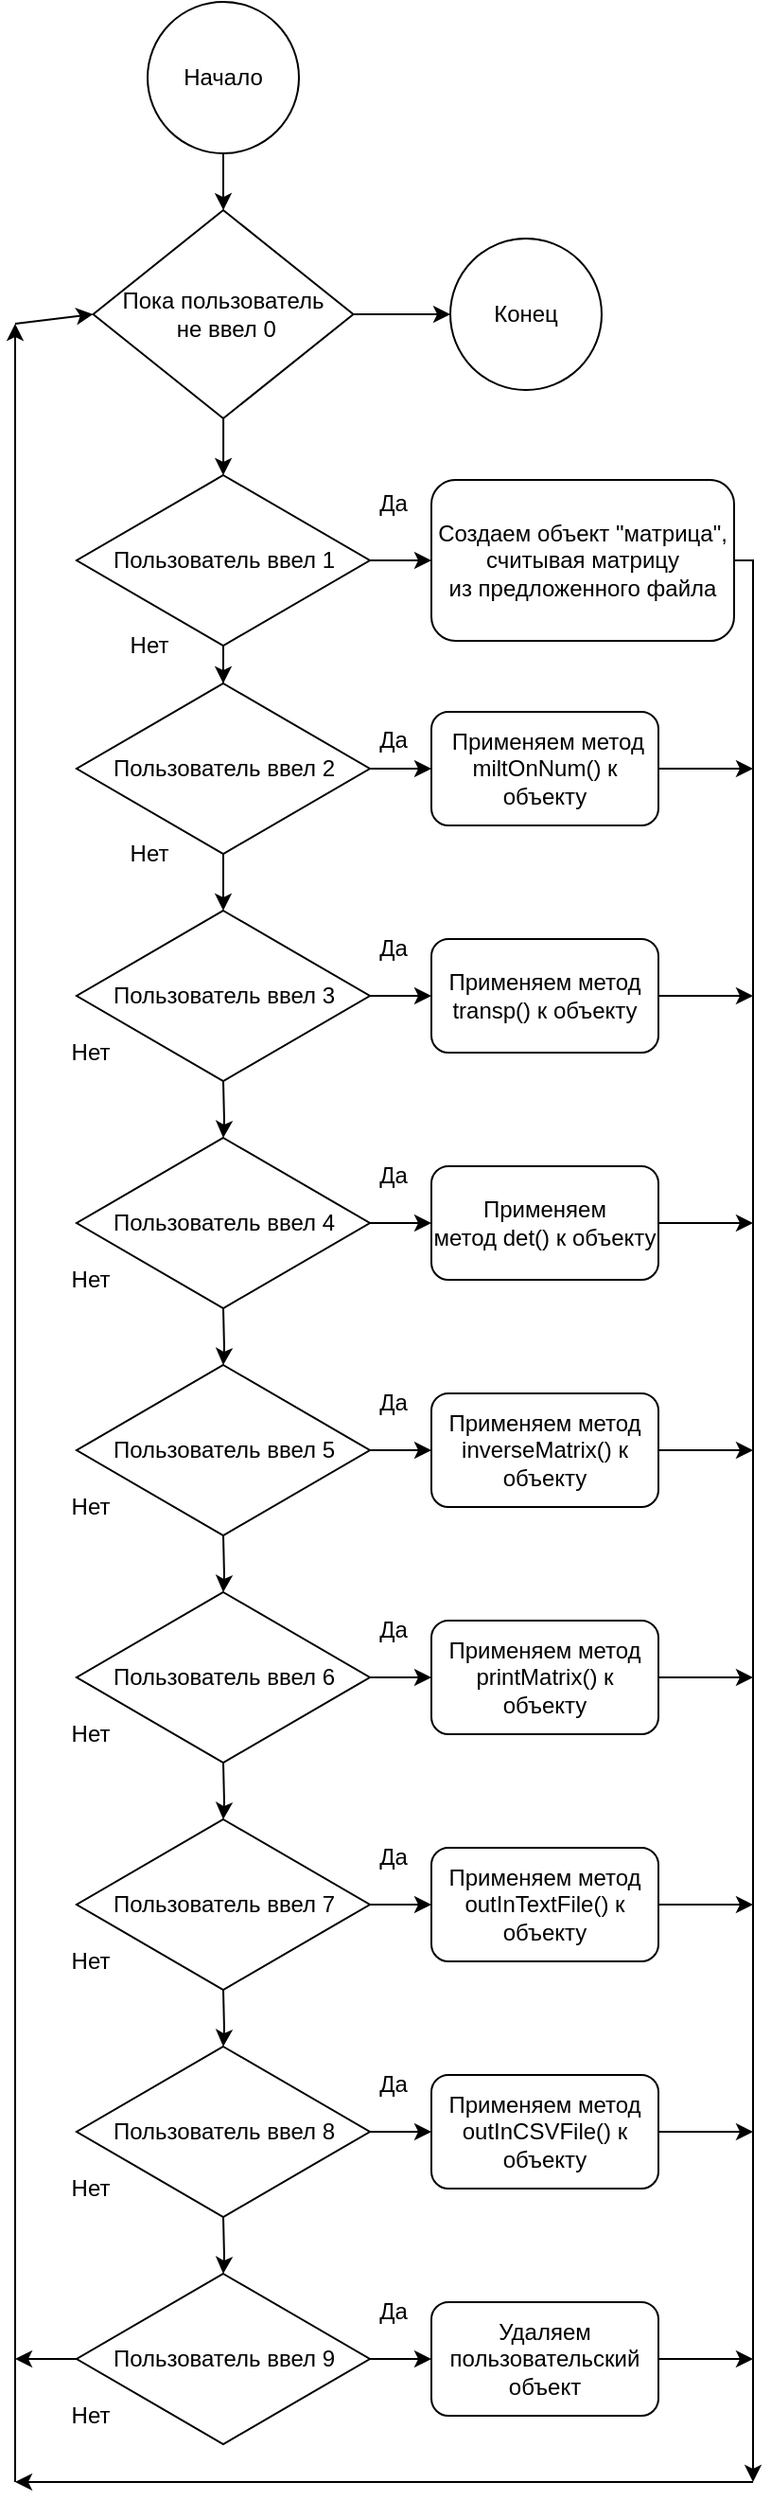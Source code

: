 <mxfile version="22.0.4" type="github">
  <diagram name="Страница 1" id="t51-01wL2G1vsegapOZN">
    <mxGraphModel dx="1434" dy="790" grid="1" gridSize="10" guides="1" tooltips="1" connect="1" arrows="1" fold="1" page="1" pageScale="1" pageWidth="827" pageHeight="1169" math="0" shadow="0">
      <root>
        <mxCell id="0" />
        <mxCell id="1" parent="0" />
        <mxCell id="7dKSkmbmstNWWW0OIYT7-43" value="" style="edgeStyle=orthogonalEdgeStyle;rounded=0;orthogonalLoop=1;jettySize=auto;html=1;" parent="1" source="7dKSkmbmstNWWW0OIYT7-3" target="7dKSkmbmstNWWW0OIYT7-35" edge="1">
          <mxGeometry relative="1" as="geometry" />
        </mxCell>
        <mxCell id="7dKSkmbmstNWWW0OIYT7-3" value="Начало" style="ellipse;whiteSpace=wrap;html=1;aspect=fixed;" parent="1" vertex="1">
          <mxGeometry x="160" y="100" width="80" height="80" as="geometry" />
        </mxCell>
        <mxCell id="7dKSkmbmstNWWW0OIYT7-36" value="" style="edgeStyle=orthogonalEdgeStyle;rounded=0;orthogonalLoop=1;jettySize=auto;html=1;" parent="1" source="7dKSkmbmstNWWW0OIYT7-31" target="7dKSkmbmstNWWW0OIYT7-33" edge="1">
          <mxGeometry relative="1" as="geometry" />
        </mxCell>
        <mxCell id="7dKSkmbmstNWWW0OIYT7-47" value="" style="edgeStyle=orthogonalEdgeStyle;rounded=0;orthogonalLoop=1;jettySize=auto;html=1;" parent="1" source="7dKSkmbmstNWWW0OIYT7-31" target="7dKSkmbmstNWWW0OIYT7-46" edge="1">
          <mxGeometry relative="1" as="geometry" />
        </mxCell>
        <mxCell id="7dKSkmbmstNWWW0OIYT7-31" value="Пользователь ввел 1" style="rhombus;whiteSpace=wrap;html=1;" parent="1" vertex="1">
          <mxGeometry x="122.5" y="350" width="155" height="90" as="geometry" />
        </mxCell>
        <mxCell id="7dKSkmbmstNWWW0OIYT7-37" value="" style="edgeStyle=orthogonalEdgeStyle;rounded=0;orthogonalLoop=1;jettySize=auto;html=1;" parent="1" source="7dKSkmbmstNWWW0OIYT7-33" target="7dKSkmbmstNWWW0OIYT7-34" edge="1">
          <mxGeometry relative="1" as="geometry" />
        </mxCell>
        <mxCell id="7dKSkmbmstNWWW0OIYT7-49" value="" style="edgeStyle=orthogonalEdgeStyle;rounded=0;orthogonalLoop=1;jettySize=auto;html=1;" parent="1" source="7dKSkmbmstNWWW0OIYT7-33" target="7dKSkmbmstNWWW0OIYT7-48" edge="1">
          <mxGeometry relative="1" as="geometry" />
        </mxCell>
        <mxCell id="7dKSkmbmstNWWW0OIYT7-33" value="Пользователь ввел 2" style="rhombus;whiteSpace=wrap;html=1;" parent="1" vertex="1">
          <mxGeometry x="122.5" y="460" width="155" height="90" as="geometry" />
        </mxCell>
        <mxCell id="7dKSkmbmstNWWW0OIYT7-51" value="" style="edgeStyle=orthogonalEdgeStyle;rounded=0;orthogonalLoop=1;jettySize=auto;html=1;" parent="1" source="7dKSkmbmstNWWW0OIYT7-34" target="7dKSkmbmstNWWW0OIYT7-50" edge="1">
          <mxGeometry relative="1" as="geometry" />
        </mxCell>
        <mxCell id="7dKSkmbmstNWWW0OIYT7-34" value="Пользователь ввел 3" style="rhombus;whiteSpace=wrap;html=1;" parent="1" vertex="1">
          <mxGeometry x="122.5" y="580" width="155" height="90" as="geometry" />
        </mxCell>
        <mxCell id="7dKSkmbmstNWWW0OIYT7-45" value="" style="edgeStyle=orthogonalEdgeStyle;rounded=0;orthogonalLoop=1;jettySize=auto;html=1;" parent="1" source="7dKSkmbmstNWWW0OIYT7-35" target="7dKSkmbmstNWWW0OIYT7-31" edge="1">
          <mxGeometry relative="1" as="geometry" />
        </mxCell>
        <mxCell id="7dKSkmbmstNWWW0OIYT7-55" value="" style="edgeStyle=orthogonalEdgeStyle;rounded=0;orthogonalLoop=1;jettySize=auto;html=1;" parent="1" source="7dKSkmbmstNWWW0OIYT7-35" target="7dKSkmbmstNWWW0OIYT7-54" edge="1">
          <mxGeometry relative="1" as="geometry" />
        </mxCell>
        <mxCell id="7dKSkmbmstNWWW0OIYT7-35" value="Пока пользователь&lt;br&gt;&amp;nbsp;не ввел 0" style="rhombus;whiteSpace=wrap;html=1;" parent="1" vertex="1">
          <mxGeometry x="131.25" y="210" width="137.5" height="110" as="geometry" />
        </mxCell>
        <mxCell id="7dKSkmbmstNWWW0OIYT7-39" value="Нет" style="text;html=1;strokeColor=none;fillColor=none;align=center;verticalAlign=middle;whiteSpace=wrap;rounded=0;" parent="1" vertex="1">
          <mxGeometry x="131.25" y="425" width="60" height="30" as="geometry" />
        </mxCell>
        <mxCell id="7dKSkmbmstNWWW0OIYT7-40" value="Нет" style="text;html=1;strokeColor=none;fillColor=none;align=center;verticalAlign=middle;whiteSpace=wrap;rounded=0;" parent="1" vertex="1">
          <mxGeometry x="131.25" y="535" width="60" height="30" as="geometry" />
        </mxCell>
        <mxCell id="7dKSkmbmstNWWW0OIYT7-46" value="&lt;div&gt;Создаем объект &quot;матрица&quot;, считывая матрицу &lt;br&gt;&lt;/div&gt;&lt;div&gt;из предложенного файла&lt;br&gt;&lt;/div&gt;" style="rounded=1;whiteSpace=wrap;html=1;" parent="1" vertex="1">
          <mxGeometry x="310" y="352.5" width="160" height="85" as="geometry" />
        </mxCell>
        <mxCell id="7dKSkmbmstNWWW0OIYT7-48" value="&lt;div&gt;&amp;nbsp;Применяем метод&lt;div&gt;miltOnNum() к объекту&lt;br&gt;&lt;/div&gt;&lt;/div&gt;" style="rounded=1;whiteSpace=wrap;html=1;" parent="1" vertex="1">
          <mxGeometry x="310" y="475" width="120" height="60" as="geometry" />
        </mxCell>
        <mxCell id="7dKSkmbmstNWWW0OIYT7-50" value="&lt;div&gt;Применяем метод&lt;/div&gt;&lt;div&gt;transp() к объекту&lt;br&gt;&lt;/div&gt;" style="rounded=1;whiteSpace=wrap;html=1;" parent="1" vertex="1">
          <mxGeometry x="310" y="595" width="120" height="60" as="geometry" />
        </mxCell>
        <mxCell id="7dKSkmbmstNWWW0OIYT7-53" value="Нет" style="text;html=1;strokeColor=none;fillColor=none;align=center;verticalAlign=middle;whiteSpace=wrap;rounded=0;" parent="1" vertex="1">
          <mxGeometry x="100" y="640" width="60" height="30" as="geometry" />
        </mxCell>
        <mxCell id="7dKSkmbmstNWWW0OIYT7-54" value="Конец" style="ellipse;whiteSpace=wrap;html=1;" parent="1" vertex="1">
          <mxGeometry x="320" y="225" width="80" height="80" as="geometry" />
        </mxCell>
        <mxCell id="7dKSkmbmstNWWW0OIYT7-57" value="" style="endArrow=classic;html=1;rounded=0;exitX=1;exitY=0.5;exitDx=0;exitDy=0;" parent="1" source="7dKSkmbmstNWWW0OIYT7-48" edge="1">
          <mxGeometry width="50" height="50" relative="1" as="geometry">
            <mxPoint x="490" y="550" as="sourcePoint" />
            <mxPoint x="480" y="505" as="targetPoint" />
          </mxGeometry>
        </mxCell>
        <mxCell id="7dKSkmbmstNWWW0OIYT7-58" value="" style="endArrow=classic;html=1;rounded=0;exitX=1;exitY=0.5;exitDx=0;exitDy=0;" parent="1" source="7dKSkmbmstNWWW0OIYT7-50" edge="1">
          <mxGeometry width="50" height="50" relative="1" as="geometry">
            <mxPoint x="560" y="760" as="sourcePoint" />
            <mxPoint x="480" y="625" as="targetPoint" />
          </mxGeometry>
        </mxCell>
        <mxCell id="7dKSkmbmstNWWW0OIYT7-59" value="Да" style="text;html=1;strokeColor=none;fillColor=none;align=center;verticalAlign=middle;whiteSpace=wrap;rounded=0;" parent="1" vertex="1">
          <mxGeometry x="260" y="585" width="60" height="30" as="geometry" />
        </mxCell>
        <mxCell id="7dKSkmbmstNWWW0OIYT7-60" value="Да" style="text;html=1;strokeColor=none;fillColor=none;align=center;verticalAlign=middle;whiteSpace=wrap;rounded=0;" parent="1" vertex="1">
          <mxGeometry x="260" y="475" width="60" height="30" as="geometry" />
        </mxCell>
        <mxCell id="7dKSkmbmstNWWW0OIYT7-61" value="Да" style="text;html=1;strokeColor=none;fillColor=none;align=center;verticalAlign=middle;whiteSpace=wrap;rounded=0;" parent="1" vertex="1">
          <mxGeometry x="260" y="350" width="60" height="30" as="geometry" />
        </mxCell>
        <mxCell id="PQF8f3apr9HaPXDTzWSu-23" value="" style="edgeStyle=orthogonalEdgeStyle;rounded=0;orthogonalLoop=1;jettySize=auto;html=1;" edge="1" parent="1" target="PQF8f3apr9HaPXDTzWSu-25">
          <mxGeometry relative="1" as="geometry">
            <mxPoint x="200" y="670" as="sourcePoint" />
          </mxGeometry>
        </mxCell>
        <mxCell id="PQF8f3apr9HaPXDTzWSu-24" value="" style="edgeStyle=orthogonalEdgeStyle;rounded=0;orthogonalLoop=1;jettySize=auto;html=1;" edge="1" parent="1" source="PQF8f3apr9HaPXDTzWSu-25" target="PQF8f3apr9HaPXDTzWSu-26">
          <mxGeometry relative="1" as="geometry" />
        </mxCell>
        <mxCell id="PQF8f3apr9HaPXDTzWSu-25" value="Пользователь ввел 4" style="rhombus;whiteSpace=wrap;html=1;" vertex="1" parent="1">
          <mxGeometry x="122.5" y="700" width="155" height="90" as="geometry" />
        </mxCell>
        <mxCell id="PQF8f3apr9HaPXDTzWSu-26" value="&lt;div&gt;Применяем метод&amp;nbsp;det() к объекту&lt;br&gt;&lt;/div&gt;" style="rounded=1;whiteSpace=wrap;html=1;" vertex="1" parent="1">
          <mxGeometry x="310" y="715" width="120" height="60" as="geometry" />
        </mxCell>
        <mxCell id="PQF8f3apr9HaPXDTzWSu-27" value="Нет" style="text;html=1;strokeColor=none;fillColor=none;align=center;verticalAlign=middle;whiteSpace=wrap;rounded=0;" vertex="1" parent="1">
          <mxGeometry x="100" y="760" width="60" height="30" as="geometry" />
        </mxCell>
        <mxCell id="PQF8f3apr9HaPXDTzWSu-28" value="" style="endArrow=classic;html=1;rounded=0;exitX=1;exitY=0.5;exitDx=0;exitDy=0;" edge="1" parent="1" source="PQF8f3apr9HaPXDTzWSu-26">
          <mxGeometry width="50" height="50" relative="1" as="geometry">
            <mxPoint x="560" y="880" as="sourcePoint" />
            <mxPoint x="480" y="745" as="targetPoint" />
          </mxGeometry>
        </mxCell>
        <mxCell id="PQF8f3apr9HaPXDTzWSu-29" value="Да" style="text;html=1;strokeColor=none;fillColor=none;align=center;verticalAlign=middle;whiteSpace=wrap;rounded=0;" vertex="1" parent="1">
          <mxGeometry x="260" y="705" width="60" height="30" as="geometry" />
        </mxCell>
        <mxCell id="PQF8f3apr9HaPXDTzWSu-30" value="" style="edgeStyle=orthogonalEdgeStyle;rounded=0;orthogonalLoop=1;jettySize=auto;html=1;" edge="1" parent="1" target="PQF8f3apr9HaPXDTzWSu-32">
          <mxGeometry relative="1" as="geometry">
            <mxPoint x="200" y="790" as="sourcePoint" />
          </mxGeometry>
        </mxCell>
        <mxCell id="PQF8f3apr9HaPXDTzWSu-31" value="" style="edgeStyle=orthogonalEdgeStyle;rounded=0;orthogonalLoop=1;jettySize=auto;html=1;" edge="1" parent="1" source="PQF8f3apr9HaPXDTzWSu-32" target="PQF8f3apr9HaPXDTzWSu-33">
          <mxGeometry relative="1" as="geometry" />
        </mxCell>
        <mxCell id="PQF8f3apr9HaPXDTzWSu-32" value="&lt;div&gt;Пользователь ввел 5&lt;/div&gt;" style="rhombus;whiteSpace=wrap;html=1;" vertex="1" parent="1">
          <mxGeometry x="122.5" y="820" width="155" height="90" as="geometry" />
        </mxCell>
        <mxCell id="PQF8f3apr9HaPXDTzWSu-33" value="&lt;div&gt;Применяем метод inverseMatrix() к объекту&lt;br&gt;&lt;/div&gt;" style="rounded=1;whiteSpace=wrap;html=1;" vertex="1" parent="1">
          <mxGeometry x="310" y="835" width="120" height="60" as="geometry" />
        </mxCell>
        <mxCell id="PQF8f3apr9HaPXDTzWSu-34" value="Нет" style="text;html=1;strokeColor=none;fillColor=none;align=center;verticalAlign=middle;whiteSpace=wrap;rounded=0;" vertex="1" parent="1">
          <mxGeometry x="100" y="880" width="60" height="30" as="geometry" />
        </mxCell>
        <mxCell id="PQF8f3apr9HaPXDTzWSu-35" value="" style="endArrow=classic;html=1;rounded=0;exitX=1;exitY=0.5;exitDx=0;exitDy=0;" edge="1" parent="1" source="PQF8f3apr9HaPXDTzWSu-33">
          <mxGeometry width="50" height="50" relative="1" as="geometry">
            <mxPoint x="560" y="1000" as="sourcePoint" />
            <mxPoint x="480" y="865" as="targetPoint" />
          </mxGeometry>
        </mxCell>
        <mxCell id="PQF8f3apr9HaPXDTzWSu-36" value="Да" style="text;html=1;strokeColor=none;fillColor=none;align=center;verticalAlign=middle;whiteSpace=wrap;rounded=0;" vertex="1" parent="1">
          <mxGeometry x="260" y="825" width="60" height="30" as="geometry" />
        </mxCell>
        <mxCell id="PQF8f3apr9HaPXDTzWSu-37" value="" style="edgeStyle=orthogonalEdgeStyle;rounded=0;orthogonalLoop=1;jettySize=auto;html=1;" edge="1" parent="1" target="PQF8f3apr9HaPXDTzWSu-39">
          <mxGeometry relative="1" as="geometry">
            <mxPoint x="200" y="910" as="sourcePoint" />
          </mxGeometry>
        </mxCell>
        <mxCell id="PQF8f3apr9HaPXDTzWSu-38" value="" style="edgeStyle=orthogonalEdgeStyle;rounded=0;orthogonalLoop=1;jettySize=auto;html=1;" edge="1" parent="1" source="PQF8f3apr9HaPXDTzWSu-39" target="PQF8f3apr9HaPXDTzWSu-40">
          <mxGeometry relative="1" as="geometry" />
        </mxCell>
        <mxCell id="PQF8f3apr9HaPXDTzWSu-39" value="&lt;div&gt;Пользователь ввел 6&lt;/div&gt;" style="rhombus;whiteSpace=wrap;html=1;" vertex="1" parent="1">
          <mxGeometry x="122.5" y="940" width="155" height="90" as="geometry" />
        </mxCell>
        <mxCell id="PQF8f3apr9HaPXDTzWSu-40" value="&lt;div&gt;Применяем метод printMatrix() к объекту&lt;br&gt;&lt;/div&gt;" style="rounded=1;whiteSpace=wrap;html=1;" vertex="1" parent="1">
          <mxGeometry x="310" y="955" width="120" height="60" as="geometry" />
        </mxCell>
        <mxCell id="PQF8f3apr9HaPXDTzWSu-41" value="Нет" style="text;html=1;strokeColor=none;fillColor=none;align=center;verticalAlign=middle;whiteSpace=wrap;rounded=0;" vertex="1" parent="1">
          <mxGeometry x="100" y="1000" width="60" height="30" as="geometry" />
        </mxCell>
        <mxCell id="PQF8f3apr9HaPXDTzWSu-42" value="" style="endArrow=classic;html=1;rounded=0;exitX=1;exitY=0.5;exitDx=0;exitDy=0;" edge="1" parent="1" source="PQF8f3apr9HaPXDTzWSu-40">
          <mxGeometry width="50" height="50" relative="1" as="geometry">
            <mxPoint x="560" y="1120" as="sourcePoint" />
            <mxPoint x="480" y="985" as="targetPoint" />
          </mxGeometry>
        </mxCell>
        <mxCell id="PQF8f3apr9HaPXDTzWSu-43" value="Да" style="text;html=1;strokeColor=none;fillColor=none;align=center;verticalAlign=middle;whiteSpace=wrap;rounded=0;" vertex="1" parent="1">
          <mxGeometry x="260" y="945" width="60" height="30" as="geometry" />
        </mxCell>
        <mxCell id="PQF8f3apr9HaPXDTzWSu-44" value="" style="edgeStyle=orthogonalEdgeStyle;rounded=0;orthogonalLoop=1;jettySize=auto;html=1;" edge="1" parent="1" target="PQF8f3apr9HaPXDTzWSu-46">
          <mxGeometry relative="1" as="geometry">
            <mxPoint x="200" y="1030" as="sourcePoint" />
          </mxGeometry>
        </mxCell>
        <mxCell id="PQF8f3apr9HaPXDTzWSu-45" value="" style="edgeStyle=orthogonalEdgeStyle;rounded=0;orthogonalLoop=1;jettySize=auto;html=1;" edge="1" parent="1" source="PQF8f3apr9HaPXDTzWSu-46" target="PQF8f3apr9HaPXDTzWSu-47">
          <mxGeometry relative="1" as="geometry" />
        </mxCell>
        <mxCell id="PQF8f3apr9HaPXDTzWSu-46" value="&lt;div&gt;Пользователь ввел 7&lt;/div&gt;" style="rhombus;whiteSpace=wrap;html=1;" vertex="1" parent="1">
          <mxGeometry x="122.5" y="1060" width="155" height="90" as="geometry" />
        </mxCell>
        <mxCell id="PQF8f3apr9HaPXDTzWSu-47" value="&lt;div&gt;Применяем метод outInTextFile() к объекту&lt;br&gt;&lt;/div&gt;" style="rounded=1;whiteSpace=wrap;html=1;" vertex="1" parent="1">
          <mxGeometry x="310" y="1075" width="120" height="60" as="geometry" />
        </mxCell>
        <mxCell id="PQF8f3apr9HaPXDTzWSu-48" value="Нет" style="text;html=1;strokeColor=none;fillColor=none;align=center;verticalAlign=middle;whiteSpace=wrap;rounded=0;" vertex="1" parent="1">
          <mxGeometry x="100" y="1120" width="60" height="30" as="geometry" />
        </mxCell>
        <mxCell id="PQF8f3apr9HaPXDTzWSu-49" value="" style="endArrow=classic;html=1;rounded=0;exitX=1;exitY=0.5;exitDx=0;exitDy=0;" edge="1" parent="1" source="PQF8f3apr9HaPXDTzWSu-47">
          <mxGeometry width="50" height="50" relative="1" as="geometry">
            <mxPoint x="560" y="1240" as="sourcePoint" />
            <mxPoint x="480" y="1105" as="targetPoint" />
          </mxGeometry>
        </mxCell>
        <mxCell id="PQF8f3apr9HaPXDTzWSu-50" value="Да" style="text;html=1;strokeColor=none;fillColor=none;align=center;verticalAlign=middle;whiteSpace=wrap;rounded=0;" vertex="1" parent="1">
          <mxGeometry x="260" y="1065" width="60" height="30" as="geometry" />
        </mxCell>
        <mxCell id="PQF8f3apr9HaPXDTzWSu-51" value="" style="edgeStyle=orthogonalEdgeStyle;rounded=0;orthogonalLoop=1;jettySize=auto;html=1;" edge="1" parent="1" target="PQF8f3apr9HaPXDTzWSu-53">
          <mxGeometry relative="1" as="geometry">
            <mxPoint x="200" y="1150" as="sourcePoint" />
          </mxGeometry>
        </mxCell>
        <mxCell id="PQF8f3apr9HaPXDTzWSu-52" value="" style="edgeStyle=orthogonalEdgeStyle;rounded=0;orthogonalLoop=1;jettySize=auto;html=1;" edge="1" parent="1" source="PQF8f3apr9HaPXDTzWSu-53" target="PQF8f3apr9HaPXDTzWSu-54">
          <mxGeometry relative="1" as="geometry" />
        </mxCell>
        <mxCell id="PQF8f3apr9HaPXDTzWSu-53" value="Пользователь ввел 8" style="rhombus;whiteSpace=wrap;html=1;" vertex="1" parent="1">
          <mxGeometry x="122.5" y="1180" width="155" height="90" as="geometry" />
        </mxCell>
        <mxCell id="PQF8f3apr9HaPXDTzWSu-54" value="&lt;div&gt;Применяем метод outInCSVFile() к объекту&lt;br&gt;&lt;/div&gt;" style="rounded=1;whiteSpace=wrap;html=1;" vertex="1" parent="1">
          <mxGeometry x="310" y="1195" width="120" height="60" as="geometry" />
        </mxCell>
        <mxCell id="PQF8f3apr9HaPXDTzWSu-55" value="Нет" style="text;html=1;strokeColor=none;fillColor=none;align=center;verticalAlign=middle;whiteSpace=wrap;rounded=0;" vertex="1" parent="1">
          <mxGeometry x="100" y="1240" width="60" height="30" as="geometry" />
        </mxCell>
        <mxCell id="PQF8f3apr9HaPXDTzWSu-56" value="" style="endArrow=classic;html=1;rounded=0;exitX=1;exitY=0.5;exitDx=0;exitDy=0;" edge="1" parent="1" source="PQF8f3apr9HaPXDTzWSu-54">
          <mxGeometry width="50" height="50" relative="1" as="geometry">
            <mxPoint x="560" y="1360" as="sourcePoint" />
            <mxPoint x="480" y="1225" as="targetPoint" />
          </mxGeometry>
        </mxCell>
        <mxCell id="PQF8f3apr9HaPXDTzWSu-57" value="Да" style="text;html=1;strokeColor=none;fillColor=none;align=center;verticalAlign=middle;whiteSpace=wrap;rounded=0;" vertex="1" parent="1">
          <mxGeometry x="260" y="1185" width="60" height="30" as="geometry" />
        </mxCell>
        <mxCell id="PQF8f3apr9HaPXDTzWSu-58" value="" style="edgeStyle=orthogonalEdgeStyle;rounded=0;orthogonalLoop=1;jettySize=auto;html=1;" edge="1" parent="1" target="PQF8f3apr9HaPXDTzWSu-60">
          <mxGeometry relative="1" as="geometry">
            <mxPoint x="200" y="1270" as="sourcePoint" />
          </mxGeometry>
        </mxCell>
        <mxCell id="PQF8f3apr9HaPXDTzWSu-59" value="" style="edgeStyle=orthogonalEdgeStyle;rounded=0;orthogonalLoop=1;jettySize=auto;html=1;" edge="1" parent="1" source="PQF8f3apr9HaPXDTzWSu-60" target="PQF8f3apr9HaPXDTzWSu-61">
          <mxGeometry relative="1" as="geometry" />
        </mxCell>
        <mxCell id="PQF8f3apr9HaPXDTzWSu-60" value="Пользователь ввел 9" style="rhombus;whiteSpace=wrap;html=1;" vertex="1" parent="1">
          <mxGeometry x="122.5" y="1300" width="155" height="90" as="geometry" />
        </mxCell>
        <mxCell id="PQF8f3apr9HaPXDTzWSu-61" value="&lt;div&gt;Удаляем пользовательский объект&lt;br&gt;&lt;/div&gt;" style="rounded=1;whiteSpace=wrap;html=1;" vertex="1" parent="1">
          <mxGeometry x="310" y="1315" width="120" height="60" as="geometry" />
        </mxCell>
        <mxCell id="PQF8f3apr9HaPXDTzWSu-62" value="Нет" style="text;html=1;strokeColor=none;fillColor=none;align=center;verticalAlign=middle;whiteSpace=wrap;rounded=0;" vertex="1" parent="1">
          <mxGeometry x="100" y="1360" width="60" height="30" as="geometry" />
        </mxCell>
        <mxCell id="PQF8f3apr9HaPXDTzWSu-63" value="" style="endArrow=classic;html=1;rounded=0;exitX=1;exitY=0.5;exitDx=0;exitDy=0;" edge="1" parent="1" source="PQF8f3apr9HaPXDTzWSu-61">
          <mxGeometry width="50" height="50" relative="1" as="geometry">
            <mxPoint x="560" y="1480" as="sourcePoint" />
            <mxPoint x="480" y="1345" as="targetPoint" />
          </mxGeometry>
        </mxCell>
        <mxCell id="PQF8f3apr9HaPXDTzWSu-64" value="Да" style="text;html=1;strokeColor=none;fillColor=none;align=center;verticalAlign=middle;whiteSpace=wrap;rounded=0;" vertex="1" parent="1">
          <mxGeometry x="260" y="1305" width="60" height="30" as="geometry" />
        </mxCell>
        <mxCell id="PQF8f3apr9HaPXDTzWSu-68" value="" style="endArrow=classic;html=1;rounded=0;exitX=1;exitY=0.5;exitDx=0;exitDy=0;" edge="1" parent="1" source="7dKSkmbmstNWWW0OIYT7-46">
          <mxGeometry width="50" height="50" relative="1" as="geometry">
            <mxPoint x="480" y="420" as="sourcePoint" />
            <mxPoint x="480" y="1410" as="targetPoint" />
            <Array as="points">
              <mxPoint x="480" y="395" />
            </Array>
          </mxGeometry>
        </mxCell>
        <mxCell id="PQF8f3apr9HaPXDTzWSu-70" value="" style="endArrow=classic;html=1;rounded=0;" edge="1" parent="1">
          <mxGeometry width="50" height="50" relative="1" as="geometry">
            <mxPoint x="480" y="1410" as="sourcePoint" />
            <mxPoint x="90" y="1410" as="targetPoint" />
          </mxGeometry>
        </mxCell>
        <mxCell id="PQF8f3apr9HaPXDTzWSu-71" value="" style="endArrow=classic;html=1;rounded=0;" edge="1" parent="1">
          <mxGeometry width="50" height="50" relative="1" as="geometry">
            <mxPoint x="90" y="1410" as="sourcePoint" />
            <mxPoint x="90" y="270" as="targetPoint" />
          </mxGeometry>
        </mxCell>
        <mxCell id="PQF8f3apr9HaPXDTzWSu-75" value="" style="endArrow=classic;html=1;rounded=0;exitX=0;exitY=0.5;exitDx=0;exitDy=0;" edge="1" parent="1" source="PQF8f3apr9HaPXDTzWSu-60">
          <mxGeometry width="50" height="50" relative="1" as="geometry">
            <mxPoint x="90" y="1335" as="sourcePoint" />
            <mxPoint x="90" y="1345" as="targetPoint" />
          </mxGeometry>
        </mxCell>
        <mxCell id="PQF8f3apr9HaPXDTzWSu-76" value="" style="endArrow=classic;html=1;rounded=0;entryX=0;entryY=0.5;entryDx=0;entryDy=0;" edge="1" parent="1" target="7dKSkmbmstNWWW0OIYT7-35">
          <mxGeometry width="50" height="50" relative="1" as="geometry">
            <mxPoint x="90" y="270" as="sourcePoint" />
            <mxPoint x="140" y="190" as="targetPoint" />
          </mxGeometry>
        </mxCell>
      </root>
    </mxGraphModel>
  </diagram>
</mxfile>
